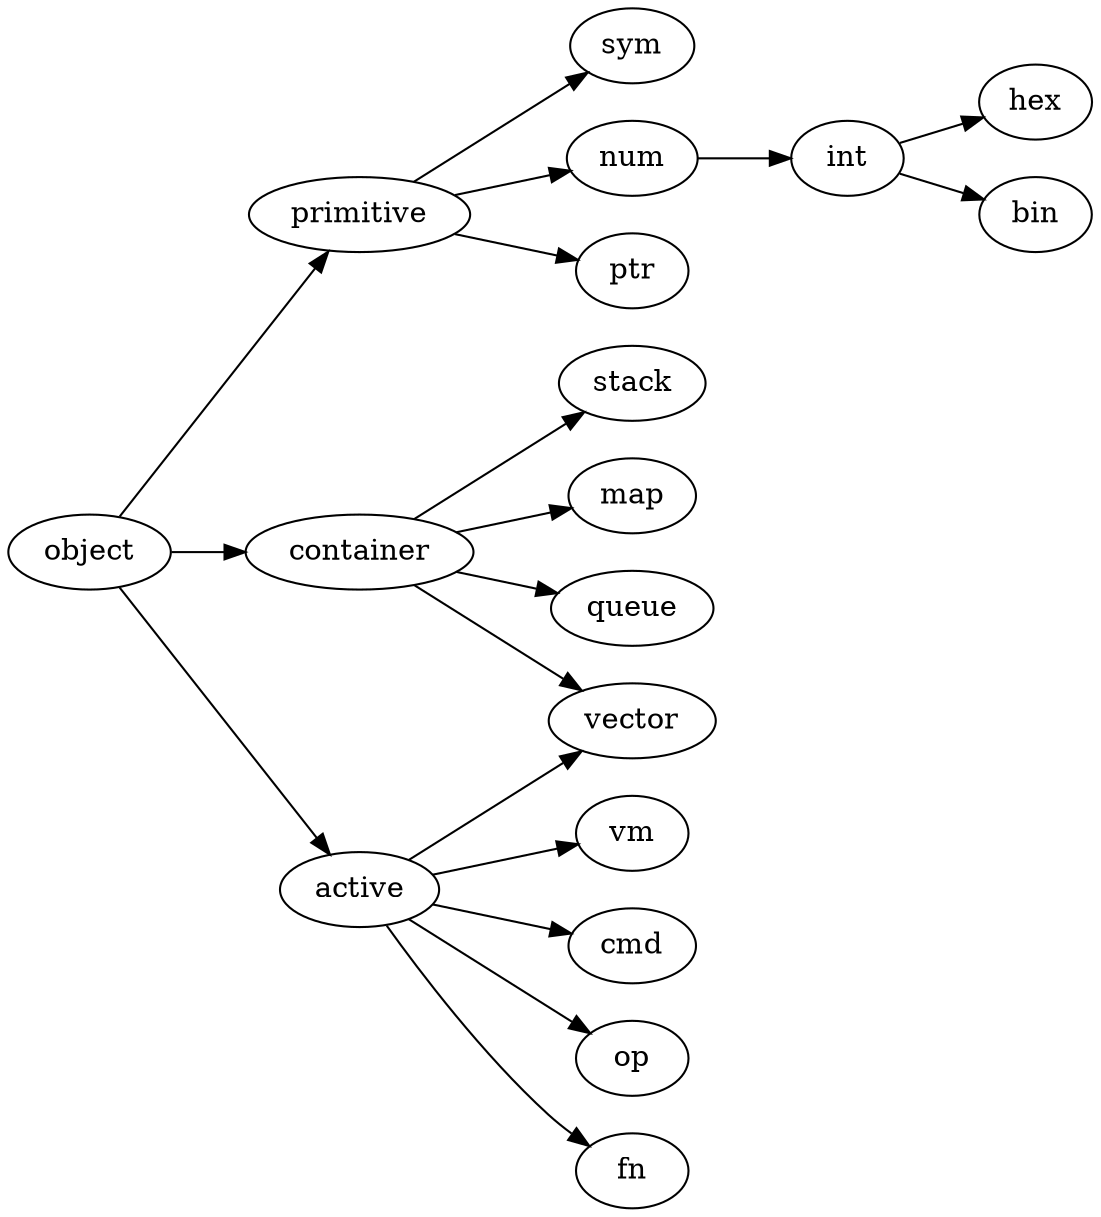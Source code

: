 digraph G {
    
    rankdir=LR;

object -> primitive -> sym;
primitive -> num -> int -> hex;
int -> bin;
primitive -> ptr;

object -> container -> stack;
container -> map;
container -> vector;
container -> queue;

object -> active -> vm;
active -> cmd;
active -> op;
active -> fn;

active -> vector;

}